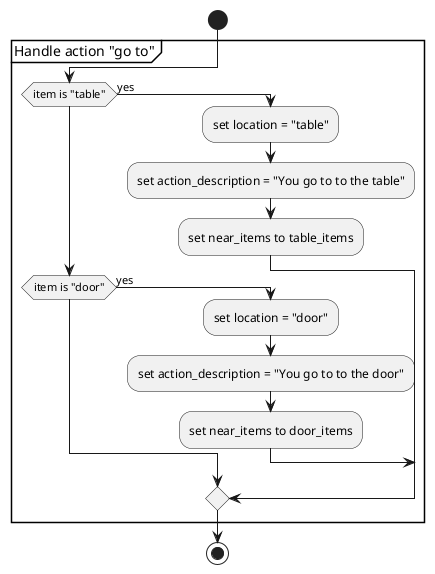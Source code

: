 @startuml
!pragma useVerticalIf on

start

partition Handle action "go to" {
    if (item is "table") then (yes)
        :set location = "table";
        :set action_description = "You go to to the table";
        :set near_items to table_items;
    elseif (item is "door") then (yes)
        :set location = "door";
        :set action_description = "You go to to the door";
        :set near_items to door_items;
    endif
}

stop
@enduml